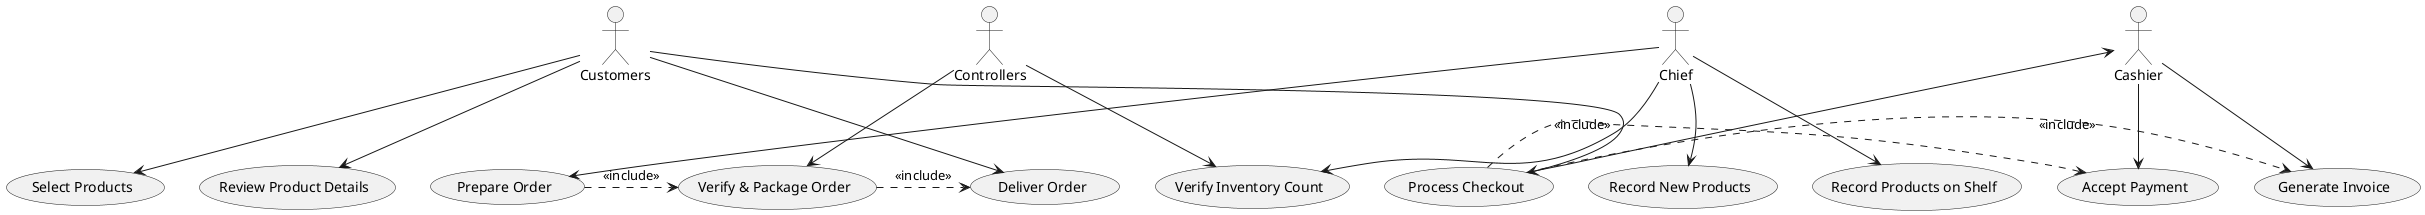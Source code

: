 @startuml
actor Chief
actor Controllers
actor Customers
actor Cashier

' Inventory Management use cases
usecase "Record New Products" as UC1
usecase "Record Products on Shelf" as UC2
usecase "Verify Inventory Count" as UC3

' Sales Process use cases
usecase "Select Products" as UC4
usecase "Review Product Details" as UC5
usecase "Process Checkout" as UC6
usecase "Accept Payment" as UC7
usecase "Generate Invoice" as UC8

' Order Fulfillment use cases
usecase "Prepare Order" as UC9
usecase "Verify & Package Order" as UC10
usecase "Deliver Order" as UC11

' Relationships: Inventory Management
Chief --> UC1
Chief --> UC2
Chief --> UC3
Controllers --> UC3

' Relationships: Sales Process
Customers --> UC4
Customers --> UC5
Customers --> UC6
Cashier --> UC7
Cashier --> UC8

' Inclusion relationships for checkout process
UC6 .> UC7 : <<include>>
UC6 .> UC8 : <<include>>
Cashier <-- UC6

' Relationships: Order Fulfillment
Chief --> UC9
UC9 .> UC10 : <<include>>
UC10 .> UC11 : <<include>>
Customers --> UC11
Controllers --> UC10

@enduml